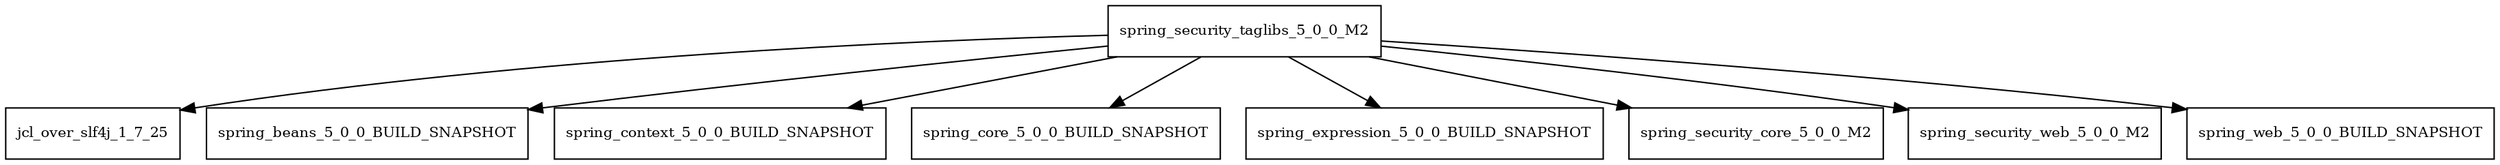 digraph spring_security_taglibs_5_0_0_M2_dependencies {
  node [shape = box, fontsize=10.0];
  spring_security_taglibs_5_0_0_M2 -> jcl_over_slf4j_1_7_25;
  spring_security_taglibs_5_0_0_M2 -> spring_beans_5_0_0_BUILD_SNAPSHOT;
  spring_security_taglibs_5_0_0_M2 -> spring_context_5_0_0_BUILD_SNAPSHOT;
  spring_security_taglibs_5_0_0_M2 -> spring_core_5_0_0_BUILD_SNAPSHOT;
  spring_security_taglibs_5_0_0_M2 -> spring_expression_5_0_0_BUILD_SNAPSHOT;
  spring_security_taglibs_5_0_0_M2 -> spring_security_core_5_0_0_M2;
  spring_security_taglibs_5_0_0_M2 -> spring_security_web_5_0_0_M2;
  spring_security_taglibs_5_0_0_M2 -> spring_web_5_0_0_BUILD_SNAPSHOT;
}
